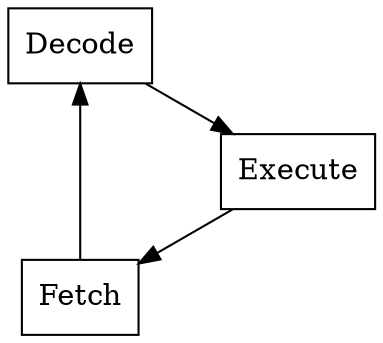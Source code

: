 // dot -Tpng -Gdpi=200 -Nfontname=Helvetica -Efontname=Helvetica -o execution_cycle.png execution_cycle.dot

digraph G {
    layout=circo;
    node [shape=box];

    F [label="Fetch"]
    D [label="Decode"]
    E [label="Execute"]

    F -> D
    D -> E
    E -> F
}
